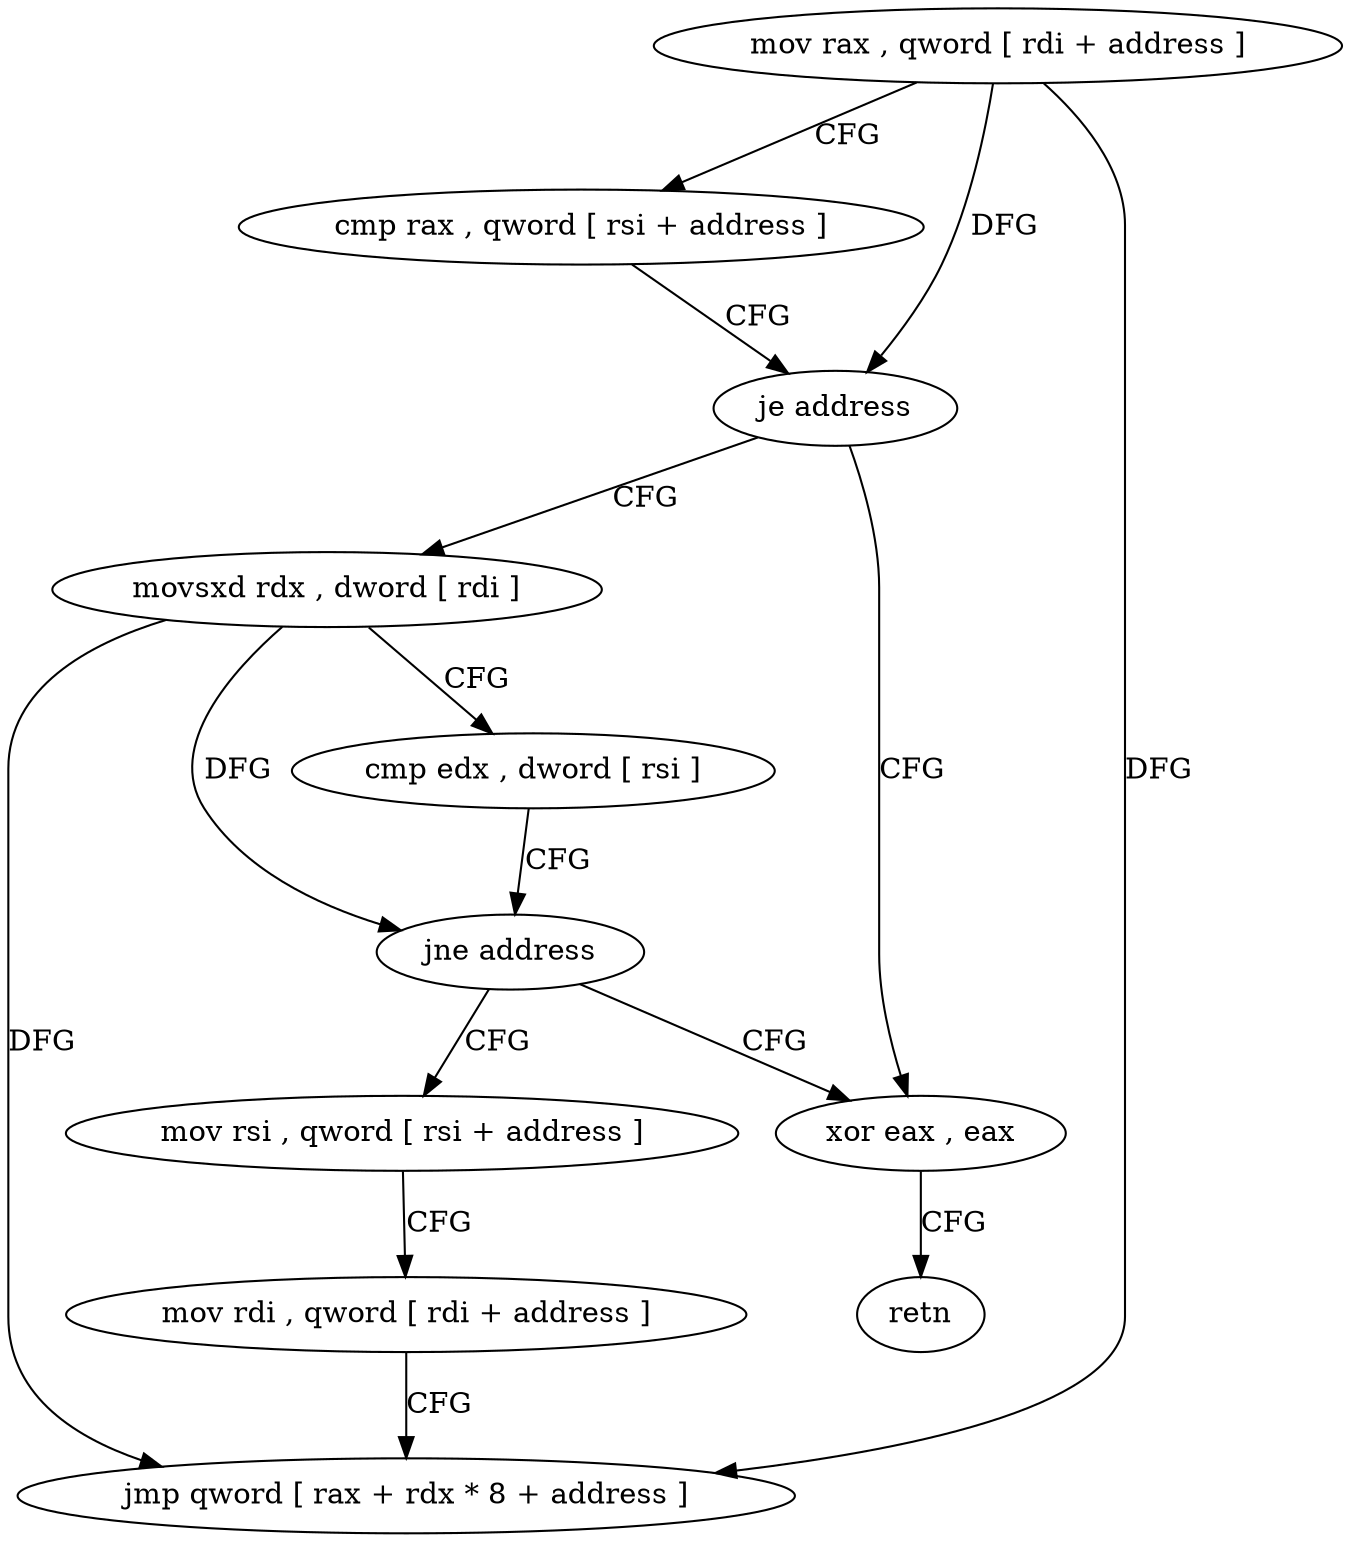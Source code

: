digraph "func" {
"76896" [label = "mov rax , qword [ rdi + address ]" ]
"76900" [label = "cmp rax , qword [ rsi + address ]" ]
"76904" [label = "je address" ]
"76912" [label = "movsxd rdx , dword [ rdi ]" ]
"76906" [label = "xor eax , eax" ]
"76915" [label = "cmp edx , dword [ rsi ]" ]
"76917" [label = "jne address" ]
"76919" [label = "mov rsi , qword [ rsi + address ]" ]
"76908" [label = "retn" ]
"76923" [label = "mov rdi , qword [ rdi + address ]" ]
"76927" [label = "jmp qword [ rax + rdx * 8 + address ]" ]
"76896" -> "76900" [ label = "CFG" ]
"76896" -> "76904" [ label = "DFG" ]
"76896" -> "76927" [ label = "DFG" ]
"76900" -> "76904" [ label = "CFG" ]
"76904" -> "76912" [ label = "CFG" ]
"76904" -> "76906" [ label = "CFG" ]
"76912" -> "76915" [ label = "CFG" ]
"76912" -> "76917" [ label = "DFG" ]
"76912" -> "76927" [ label = "DFG" ]
"76906" -> "76908" [ label = "CFG" ]
"76915" -> "76917" [ label = "CFG" ]
"76917" -> "76906" [ label = "CFG" ]
"76917" -> "76919" [ label = "CFG" ]
"76919" -> "76923" [ label = "CFG" ]
"76923" -> "76927" [ label = "CFG" ]
}
